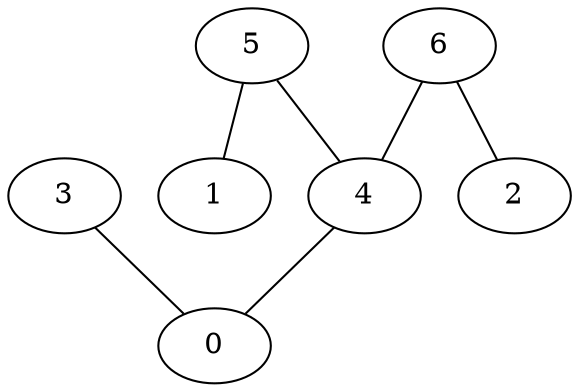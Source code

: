 graph {
    0 [ label = "0" ]
    1 [ label = "1" ]
    2 [ label = "2" ]
    3 [ label = "3" ]
    4 [ label = "4" ]
    5 [ label = "5" ]
    6 [ label = "6" ]
    3 -- 0 [ ]
    5 -- 4 [ ]
    6 -- 4 [ ]
    4 -- 0 [ ]
    5 -- 1 [ ]
    6 -- 2 [ ]
}
